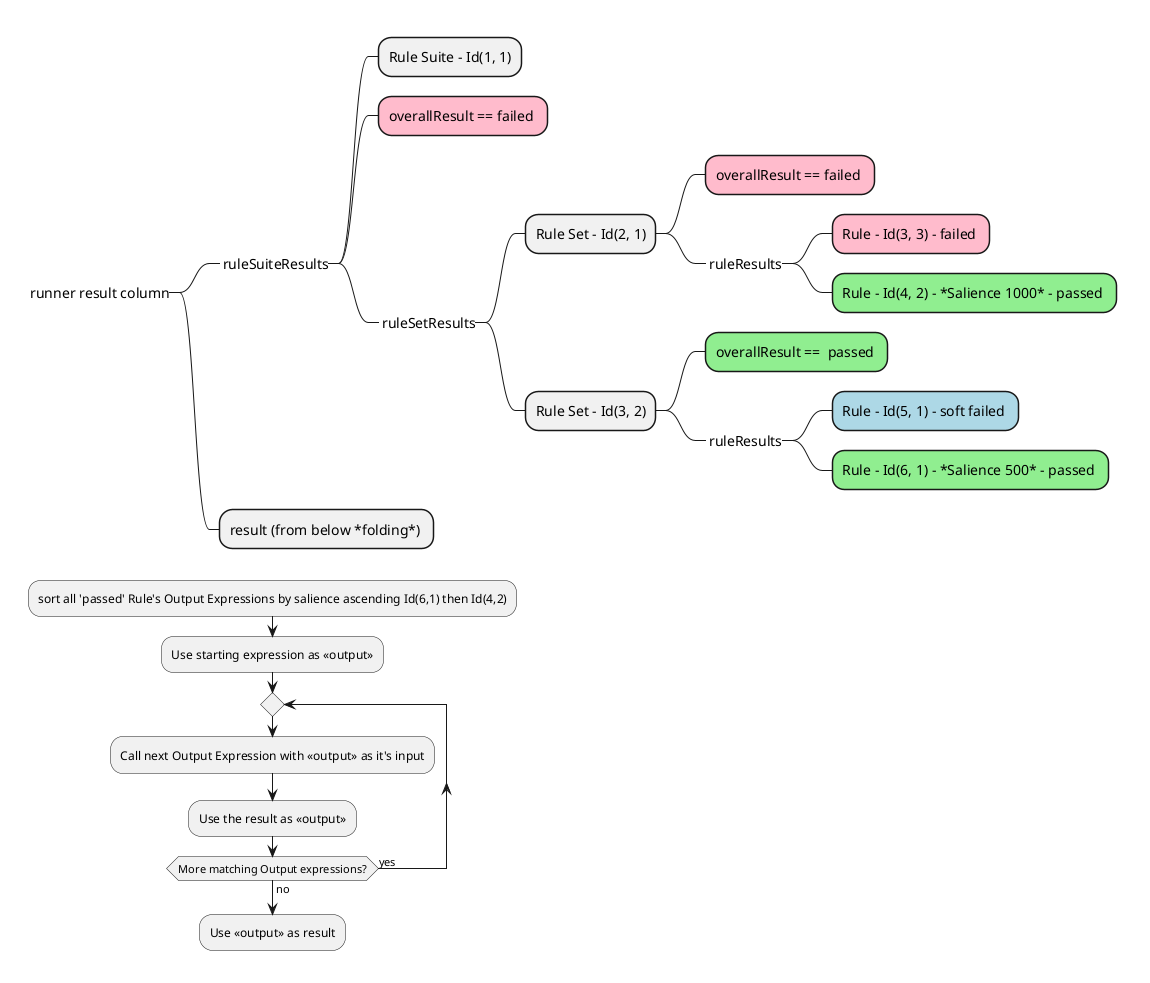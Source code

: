 @startuml

label 1 [
{{mindmap
<style>
mindmapDiagram {
  .passed {
    BackgroundColor lightgreen
  }
  .failed {
    BackgroundColor #FFBBCC
  }
  .softfailed {
    BackgroundColor lightblue
  }
  .different {
    font-weight bolder
  }
  fold {
    LineStyle 4
    LineThickness 0.5
    LineColor green
  }
}
</style>
*_ runner result column
 *_ ruleSuiteResults
  * Rule Suite - Id(1, 1)
  * overallResult == failed <<failed>>
  *_ ruleSetResults
   * Rule Set - Id(2, 1)
    * overallResult == failed <<failed>>
    *_ ruleResults
     * Rule - Id(3, 3) - failed <<failed>>
     * Rule - Id(4, 2) - *Salience 1000* - passed <<passed>>
   * Rule Set - Id(3, 2)
    * overallResult ==  passed <<passed>>
    *_ ruleResults
     * Rule - Id(5, 1) - soft failed <<softfailed>>
     * Rule - Id(6, 1) - *Salience 500* - passed <<passed>>
 * result (from below *folding*) <<fold>>
}}
{{
:sort all 'passed' Rule's Output Expressions by salience ascending Id(6,1) then Id(4,2);
:Use starting expression as <<output>>;
repeat
  :Call next Output Expression with <<output>> as it's input;
  :Use the result as <<output>>;
repeat while (More matching Output expressions?) is (yes) not (no)
:Use <<output>> as result;
}}
]
@enduml